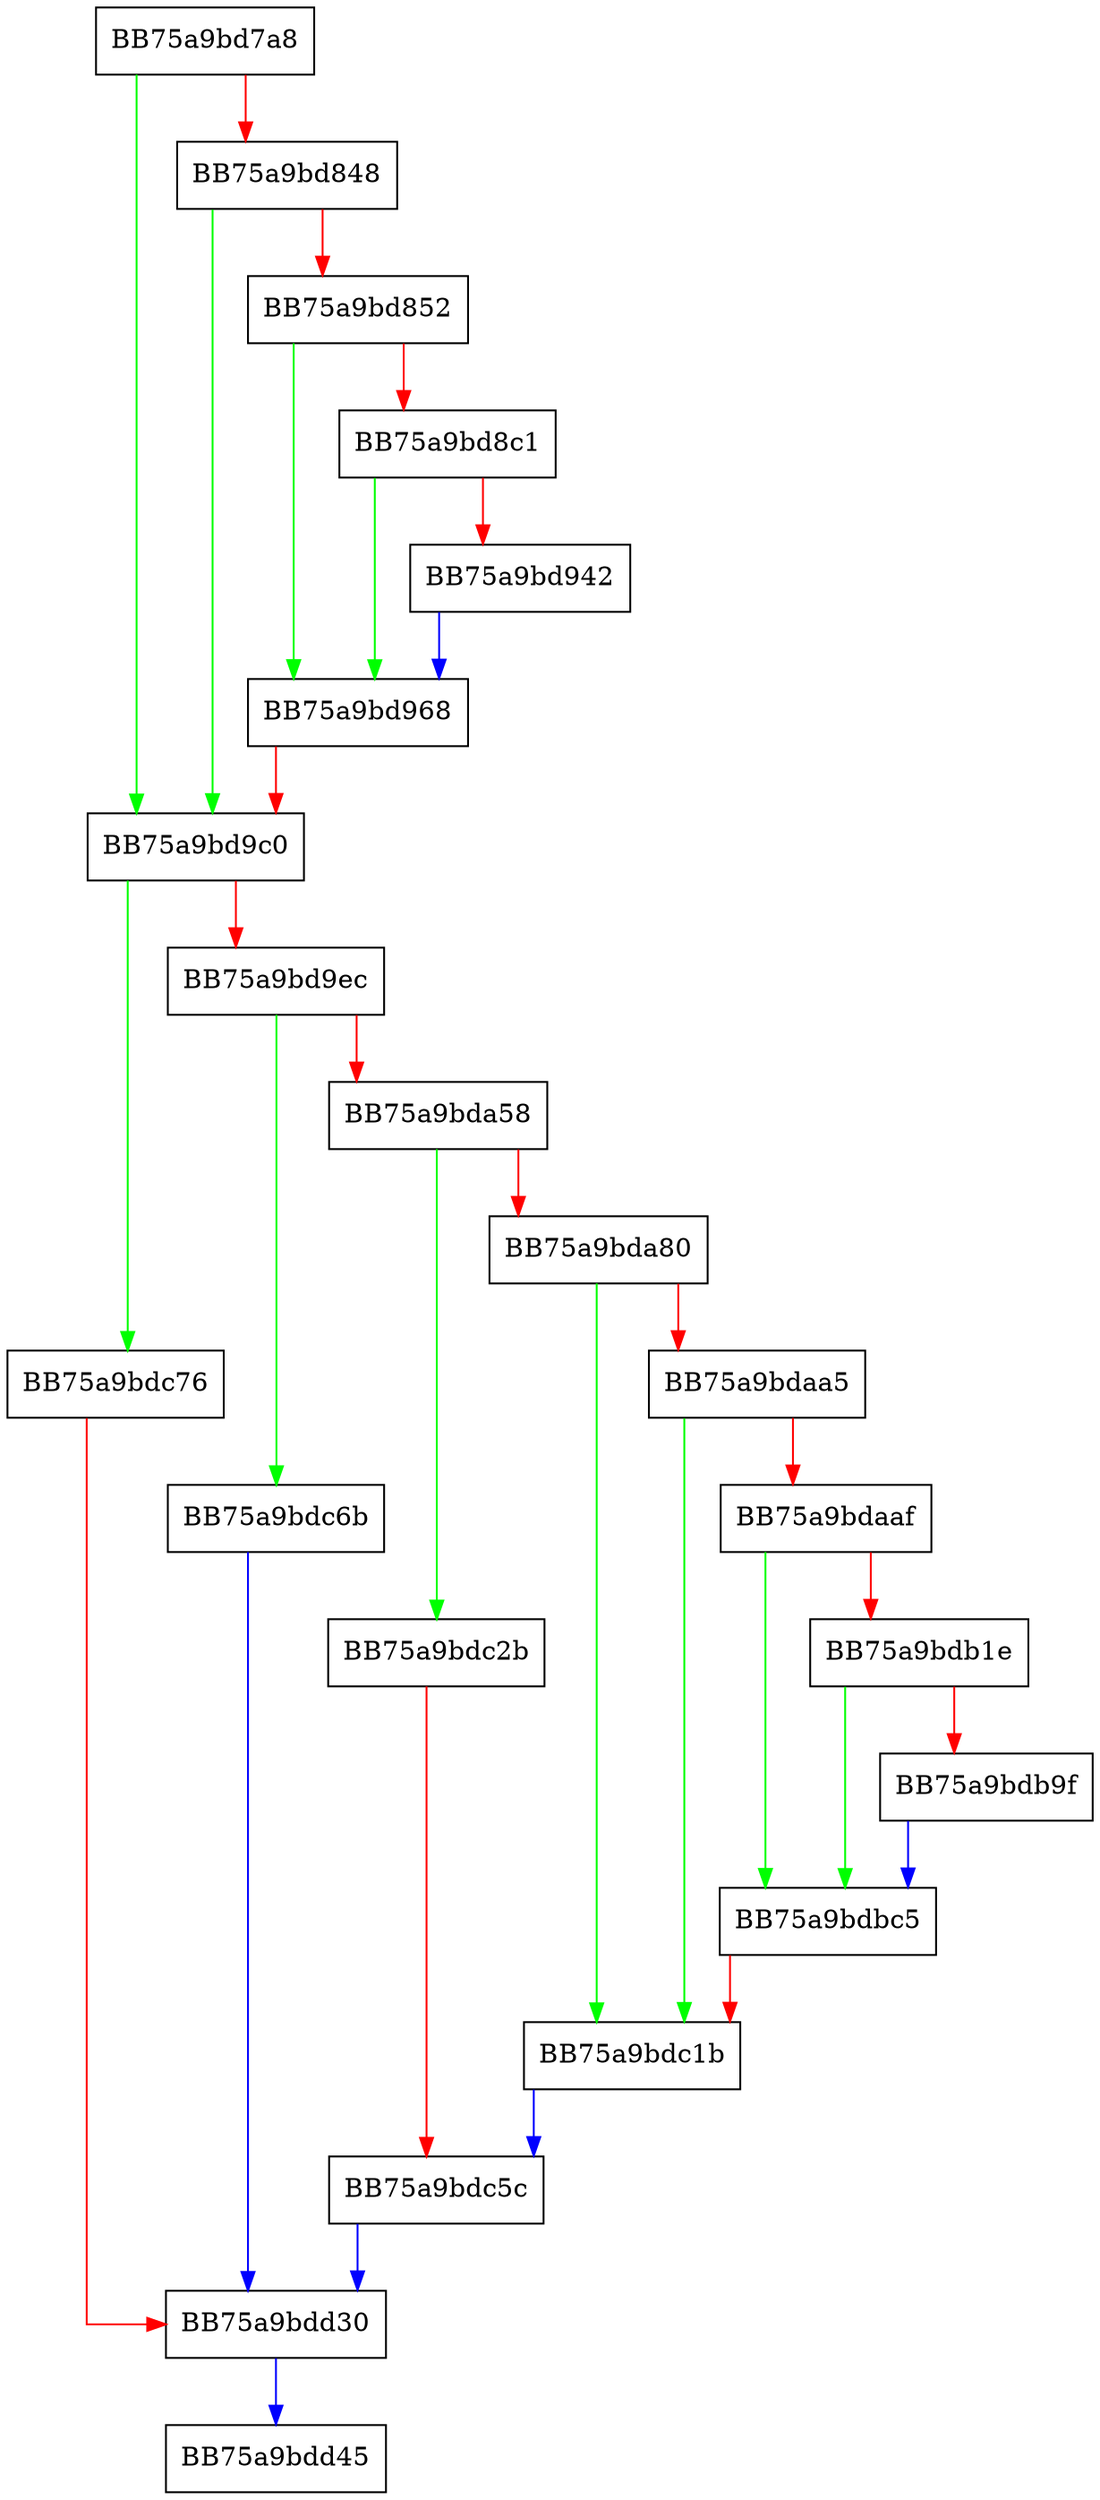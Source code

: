 digraph _load_model {
  node [shape="box"];
  graph [splines=ortho];
  BB75a9bd7a8 -> BB75a9bd9c0 [color="green"];
  BB75a9bd7a8 -> BB75a9bd848 [color="red"];
  BB75a9bd848 -> BB75a9bd9c0 [color="green"];
  BB75a9bd848 -> BB75a9bd852 [color="red"];
  BB75a9bd852 -> BB75a9bd968 [color="green"];
  BB75a9bd852 -> BB75a9bd8c1 [color="red"];
  BB75a9bd8c1 -> BB75a9bd968 [color="green"];
  BB75a9bd8c1 -> BB75a9bd942 [color="red"];
  BB75a9bd942 -> BB75a9bd968 [color="blue"];
  BB75a9bd968 -> BB75a9bd9c0 [color="red"];
  BB75a9bd9c0 -> BB75a9bdc76 [color="green"];
  BB75a9bd9c0 -> BB75a9bd9ec [color="red"];
  BB75a9bd9ec -> BB75a9bdc6b [color="green"];
  BB75a9bd9ec -> BB75a9bda58 [color="red"];
  BB75a9bda58 -> BB75a9bdc2b [color="green"];
  BB75a9bda58 -> BB75a9bda80 [color="red"];
  BB75a9bda80 -> BB75a9bdc1b [color="green"];
  BB75a9bda80 -> BB75a9bdaa5 [color="red"];
  BB75a9bdaa5 -> BB75a9bdc1b [color="green"];
  BB75a9bdaa5 -> BB75a9bdaaf [color="red"];
  BB75a9bdaaf -> BB75a9bdbc5 [color="green"];
  BB75a9bdaaf -> BB75a9bdb1e [color="red"];
  BB75a9bdb1e -> BB75a9bdbc5 [color="green"];
  BB75a9bdb1e -> BB75a9bdb9f [color="red"];
  BB75a9bdb9f -> BB75a9bdbc5 [color="blue"];
  BB75a9bdbc5 -> BB75a9bdc1b [color="red"];
  BB75a9bdc1b -> BB75a9bdc5c [color="blue"];
  BB75a9bdc2b -> BB75a9bdc5c [color="red"];
  BB75a9bdc5c -> BB75a9bdd30 [color="blue"];
  BB75a9bdc6b -> BB75a9bdd30 [color="blue"];
  BB75a9bdc76 -> BB75a9bdd30 [color="red"];
  BB75a9bdd30 -> BB75a9bdd45 [color="blue"];
}
